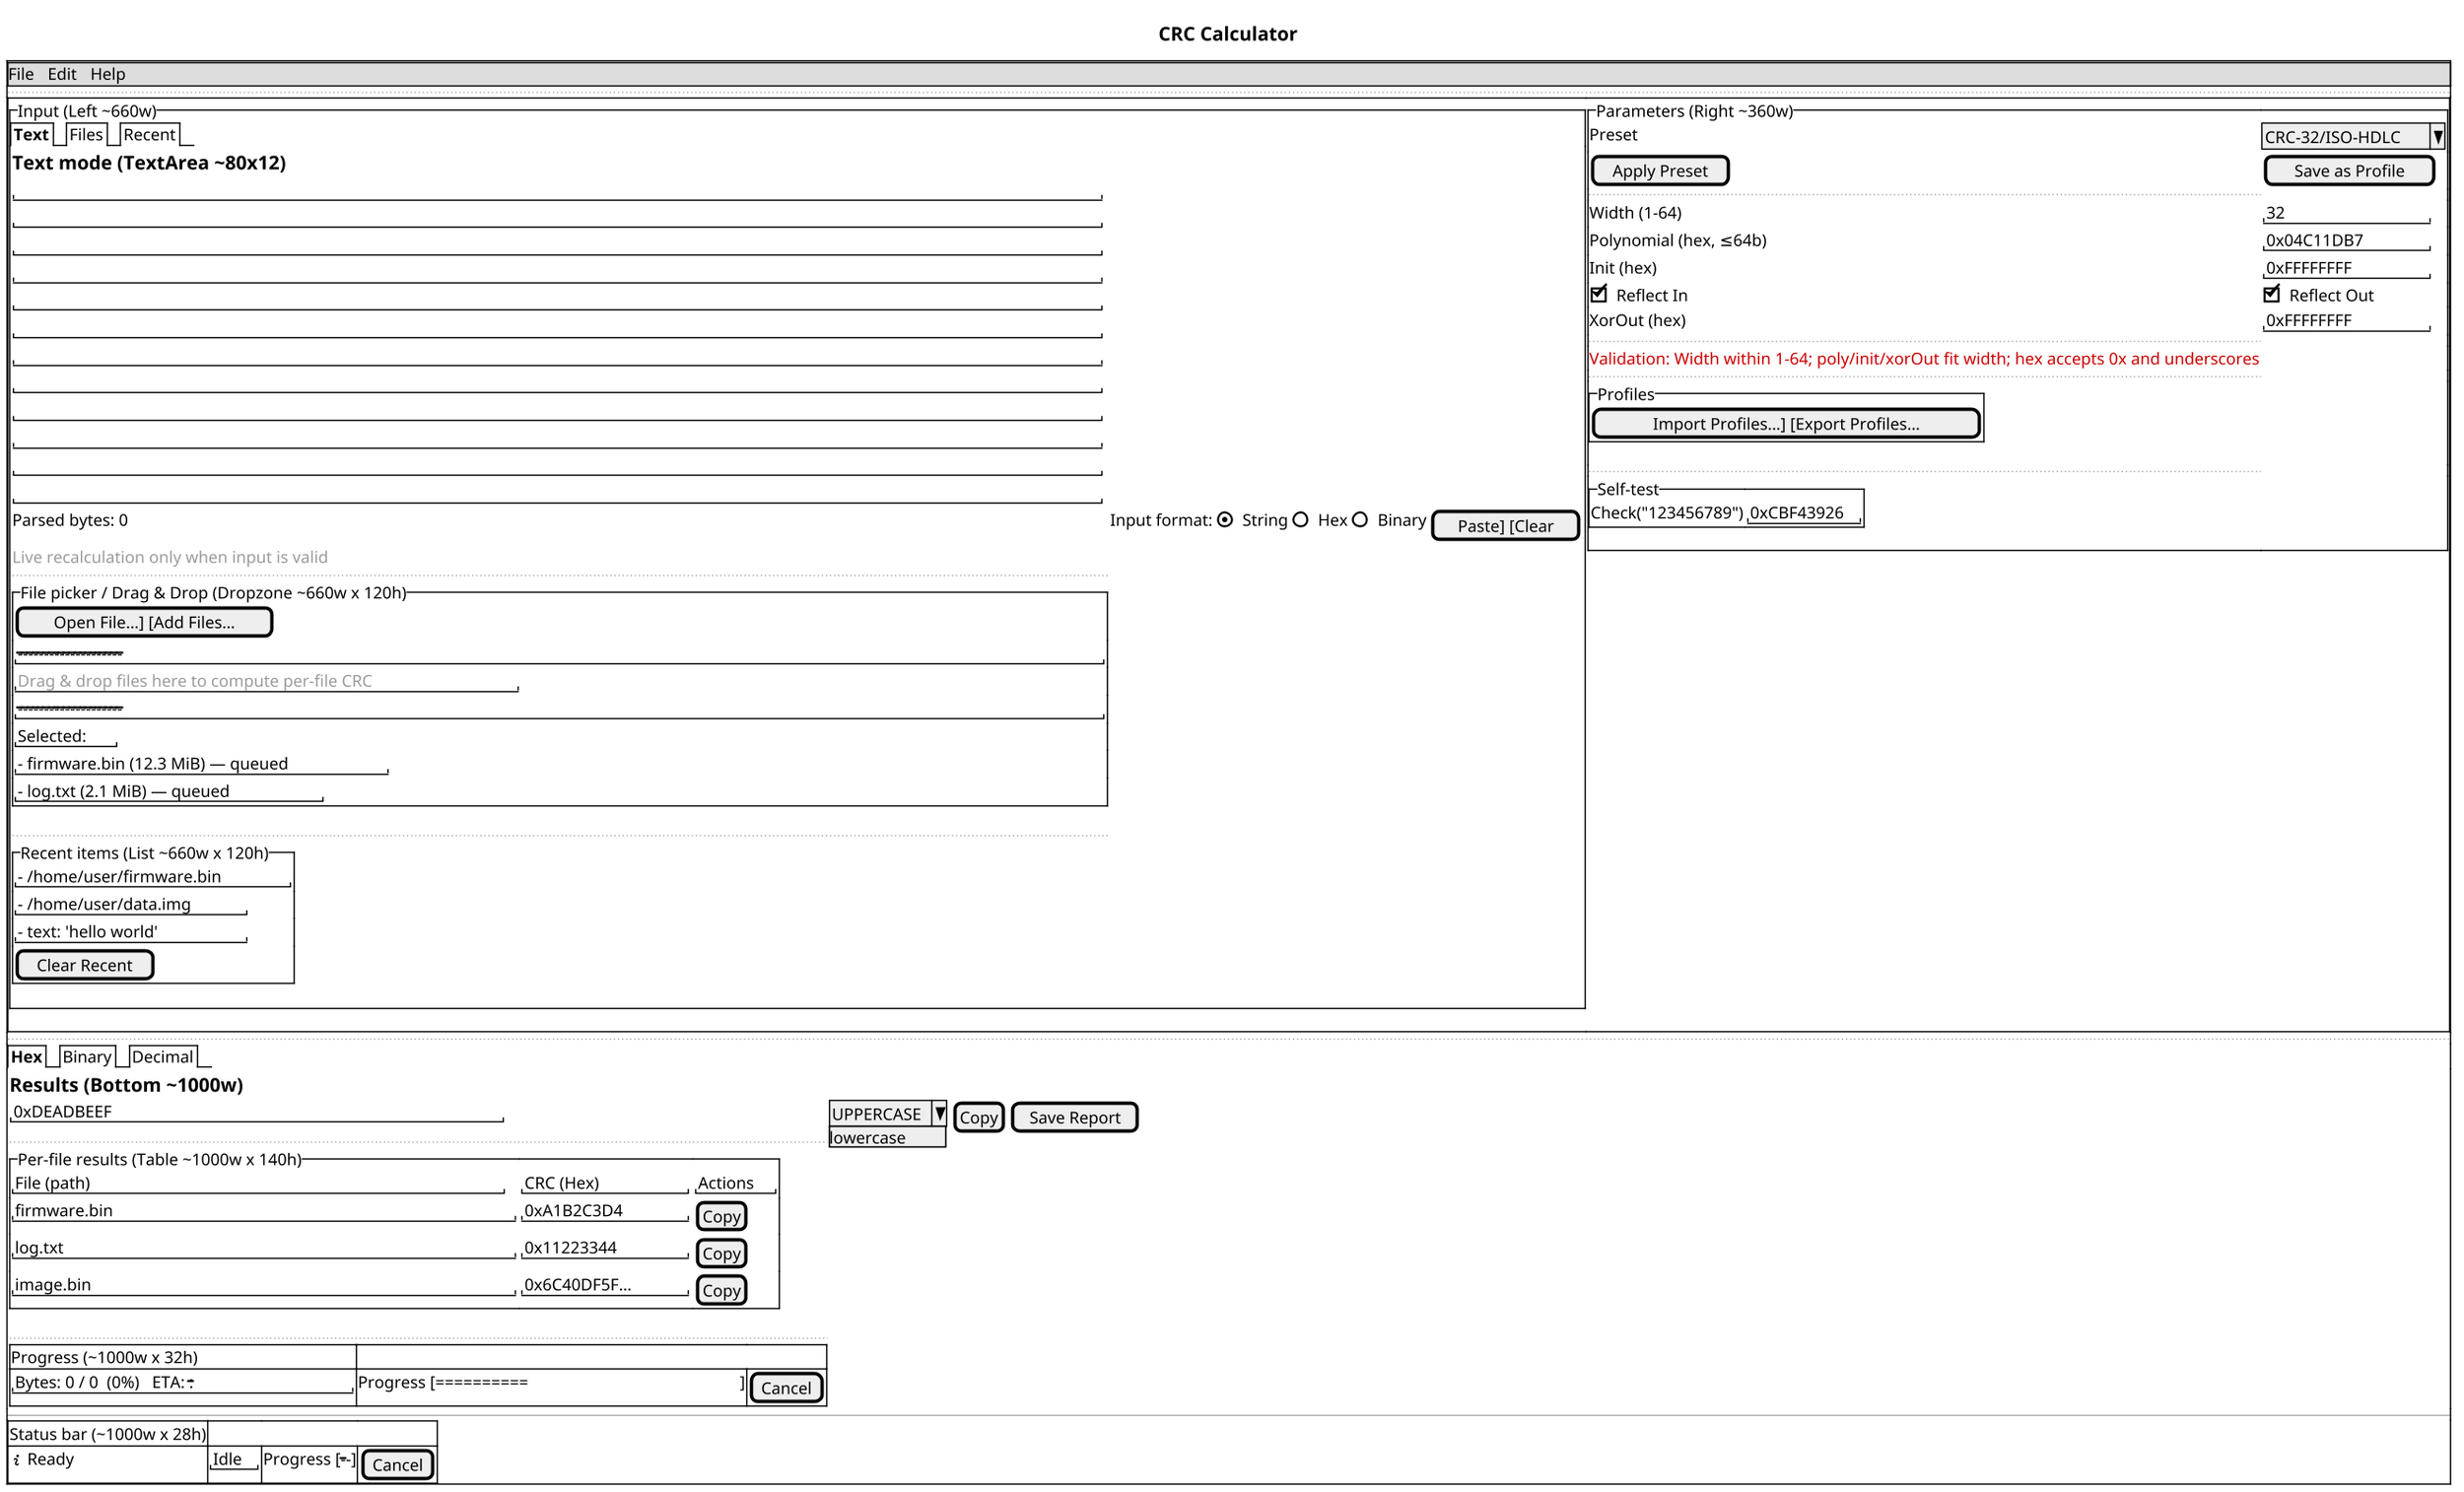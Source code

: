 @startsalt CrcCalculatorMainWindown
title CRC Calculator
skinparam dpi 140
skinparam backgroundColor #FFFFFF

{+
  {* File | Edit | Help }
  ..
  {+
    {^"Input (Left ~660w)"
      {/ <b>Text | Files | Recent }
      {
        == Text mode (TextArea ~80x12)
        "                                                                                                    "
        "                                                                                                    "
        "                                                                                                    "
        "                                                                                                    "
        "                                                                                                    "
        "                                                                                                    "
        "                                                                                                    "
        "                                                                                                    "
        "                                                                                                    "
        "                                                                                                    "
        "                                                                                                    "
        "                                                                                                    "
        Parsed bytes: 0 | Input format: | (X) String | () Hex | () Binary | [Paste] [Clear]
        <color:#9a9a9a>Live recalculation only when input is valid
        ..
        {^"File picker / Drag & Drop (Dropzone ~660w x 120h)"
          [Open File…] [Add Files…]
          "----------------------------------------------------------------------------------------------------"
          "<color:#9a9a9a>Drag & drop files here to compute per-file CRC"
          "----------------------------------------------------------------------------------------------------"
          "Selected:"
          "- firmware.bin (12.3 MiB) — queued"
          "- log.txt (2.1 MiB) — queued"
        }
        ..
        {^"Recent items (List ~660w x 120h)"
          "- /home/user/firmware.bin"
          "- /home/user/data.img"
          "- text: 'hello world'"
          [Clear Recent]
        }
      }
    } |
    {^"Parameters (Right ~360w)"
      Preset                     | ^CRC-32/ISO-HDLC^
      [Apply Preset]             | [Save as Profile]
      ..
      Width (1–64)               | " 32            "
      Polynomial (hex, ≤64b)     | " 0x04C11DB7    "
      Init (hex)                 | " 0xFFFFFFFF    "
      [X] Reflect In             | [X] Reflect Out
      XorOut (hex)               | " 0xFFFFFFFF    "
      ..
      <color:#cc0000>Validation: Width within 1–64; poly/init/xorOut fit width; hex accepts 0x and underscores
      ..
      {^"Profiles"
        [Import Profiles…] [Export Profiles…]
      }
      ..
      {^"Self-test"
        Check("123456789") | "0xCBF43926"
      }
    }
  }
  ..
  {/ <b>Hex | Binary | Decimal }
  {
    == Results (Bottom ~1000w)
    "0xDEADBEEF                                   " | ^UPPERCASE^^lowercase^ | [Copy] | [Save Report]
    ..
    {^"Per-file results (Table ~1000w x 140h)"
      "File (path)                                  " | "CRC (Hex)      " | "Actions"
      "firmware.bin                                  " | "0xA1B2C3D4     " | [Copy]
      "log.txt                                       " | "0x11223344     " | [Copy]
      "image.bin                                     " | "0x6C40DF5F…    " | [Copy]
    }
    ..
    {# Progress (~1000w x 32h)
      "Bytes: 0 / 0  (0%)   ETA: --:--" | Progress [==========                                                  ] | [Cancel]
    }
  }
  --
  {# Status bar (~1000w x 28h)
    <&info> Ready | "Idle" | Progress [------] | [Cancel]
  }
}
@endsalt

